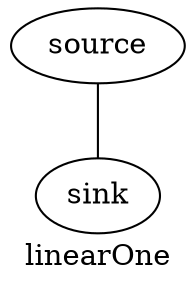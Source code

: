 

graph {
  label="linearOne";

  source [ type="AlwaysSource" ];
  sink [ type="AlwaysSink" ];

  source -- sink;
}
